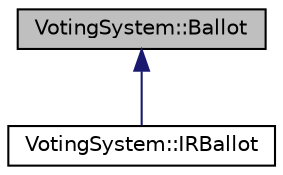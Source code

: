 digraph "VotingSystem::Ballot"
{
 // LATEX_PDF_SIZE
  edge [fontname="Helvetica",fontsize="10",labelfontname="Helvetica",labelfontsize="10"];
  node [fontname="Helvetica",fontsize="10",shape=record];
  Node1 [label="VotingSystem::Ballot",height=0.2,width=0.4,color="black", fillcolor="grey75", style="filled", fontcolor="black",tooltip="A basic Ballot class."];
  Node1 -> Node2 [dir="back",color="midnightblue",fontsize="10",style="solid",fontname="Helvetica"];
  Node2 [label="VotingSystem::IRBallot",height=0.2,width=0.4,color="black", fillcolor="white", style="filled",URL="$classVotingSystem_1_1IRBallot.html",tooltip="A basic IRBallot class that inherits from Ballot."];
}
